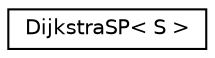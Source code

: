 digraph "Graphical Class Hierarchy"
{
 // LATEX_PDF_SIZE
  edge [fontname="Helvetica",fontsize="10",labelfontname="Helvetica",labelfontsize="10"];
  node [fontname="Helvetica",fontsize="10",shape=record];
  rankdir="LR";
  Node0 [label="DijkstraSP\< S \>",height=0.2,width=0.4,color="black", fillcolor="white", style="filled",URL="$classoperations__research_1_1_dijkstra_s_p.html",tooltip=" "];
}
